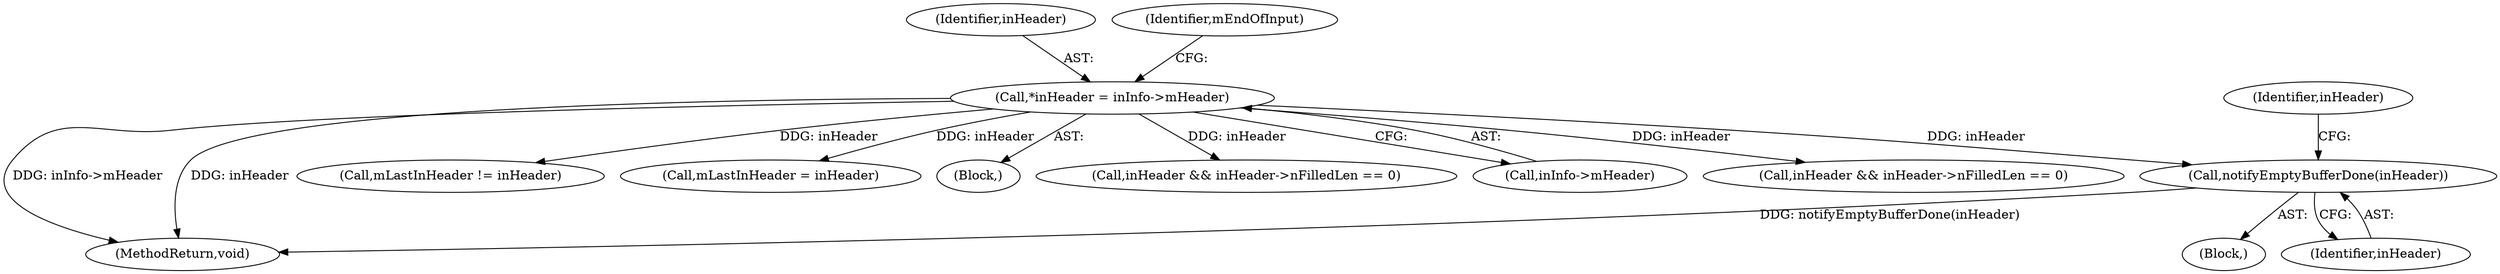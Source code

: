 digraph "0_Android_8e438e153f661e9df8db0ac41d587e940352df06@pointer" {
"1000319" [label="(Call,notifyEmptyBufferDone(inHeader))"];
"1000155" [label="(Call,*inHeader = inInfo->mHeader)"];
"1000319" [label="(Call,notifyEmptyBufferDone(inHeader))"];
"1000155" [label="(Call,*inHeader = inInfo->mHeader)"];
"1000320" [label="(Identifier,inHeader)"];
"1001437" [label="(MethodReturn,void)"];
"1000156" [label="(Identifier,inHeader)"];
"1000161" [label="(Identifier,mEndOfInput)"];
"1000322" [label="(Identifier,inHeader)"];
"1000480" [label="(Call,mLastInHeader != inHeader)"];
"1000305" [label="(Block,)"];
"1000524" [label="(Call,mLastInHeader = inHeader)"];
"1000147" [label="(Block,)"];
"1000809" [label="(Call,inHeader && inHeader->nFilledLen == 0)"];
"1000157" [label="(Call,inInfo->mHeader)"];
"1000862" [label="(Call,inHeader && inHeader->nFilledLen == 0)"];
"1000319" -> "1000305"  [label="AST: "];
"1000319" -> "1000320"  [label="CFG: "];
"1000320" -> "1000319"  [label="AST: "];
"1000322" -> "1000319"  [label="CFG: "];
"1000319" -> "1001437"  [label="DDG: notifyEmptyBufferDone(inHeader)"];
"1000155" -> "1000319"  [label="DDG: inHeader"];
"1000155" -> "1000147"  [label="AST: "];
"1000155" -> "1000157"  [label="CFG: "];
"1000156" -> "1000155"  [label="AST: "];
"1000157" -> "1000155"  [label="AST: "];
"1000161" -> "1000155"  [label="CFG: "];
"1000155" -> "1001437"  [label="DDG: inInfo->mHeader"];
"1000155" -> "1001437"  [label="DDG: inHeader"];
"1000155" -> "1000480"  [label="DDG: inHeader"];
"1000155" -> "1000524"  [label="DDG: inHeader"];
"1000155" -> "1000809"  [label="DDG: inHeader"];
"1000155" -> "1000862"  [label="DDG: inHeader"];
}
